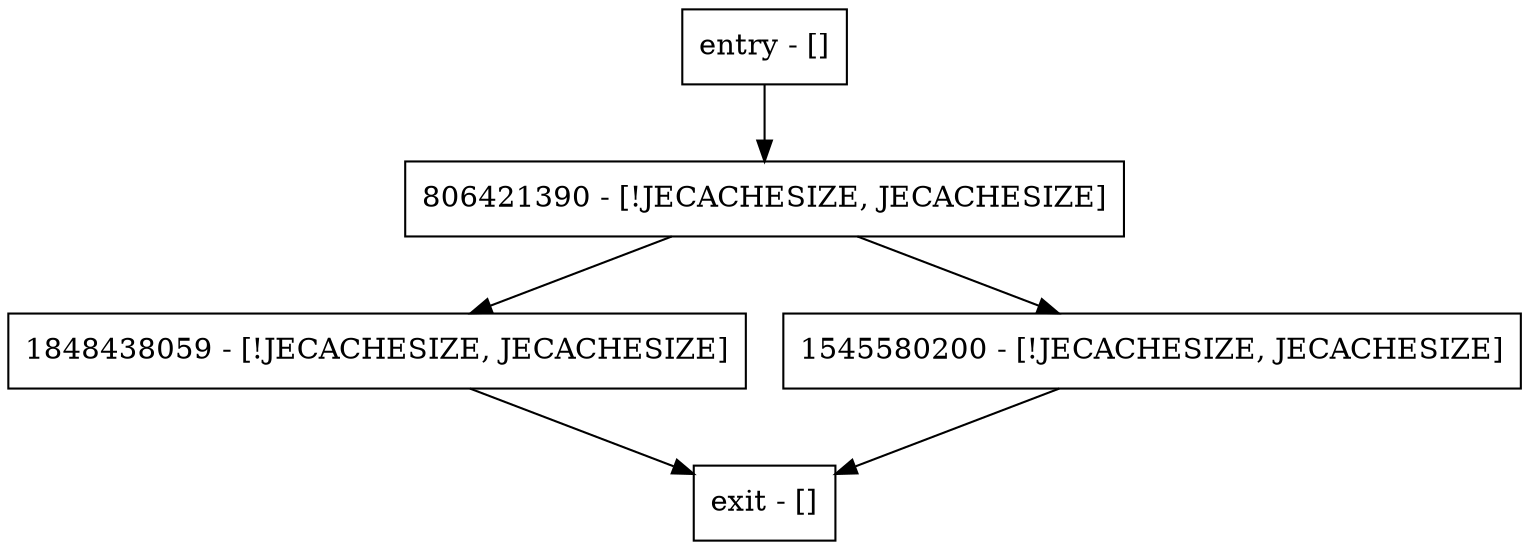 digraph checkTxnState {
node [shape=record];
entry [label="entry - []"];
exit [label="exit - []"];
806421390 [label="806421390 - [!JECACHESIZE, JECACHESIZE]"];
1848438059 [label="1848438059 - [!JECACHESIZE, JECACHESIZE]"];
1545580200 [label="1545580200 - [!JECACHESIZE, JECACHESIZE]"];
entry;
exit;
entry -> 806421390;
806421390 -> 1848438059;
806421390 -> 1545580200;
1848438059 -> exit;
1545580200 -> exit;
}
